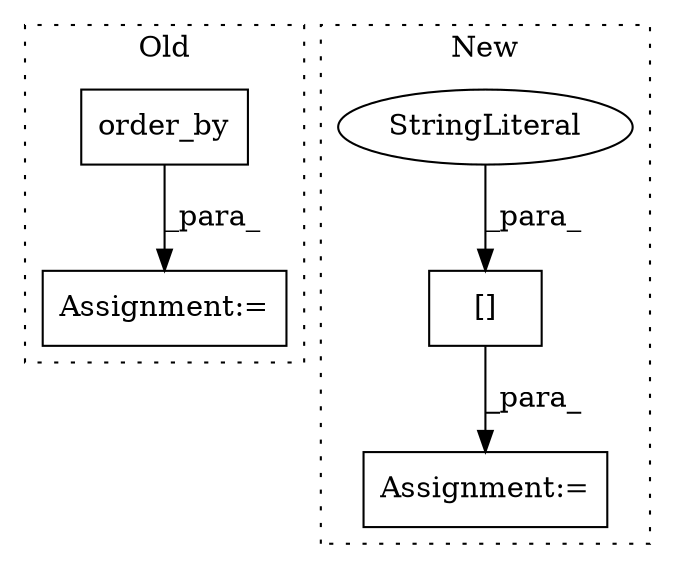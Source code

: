 digraph G {
subgraph cluster0 {
1 [label="order_by" a="32" s="15163,15185" l="9,1" shape="box"];
4 [label="Assignment:=" a="7" s="15138" l="1" shape="box"];
label = "Old";
style="dotted";
}
subgraph cluster1 {
2 [label="[]" a="2" s="11215,11243" l="12,1" shape="box"];
3 [label="StringLiteral" a="45" s="11227" l="16" shape="ellipse"];
5 [label="Assignment:=" a="7" s="11148,11244" l="53,2" shape="box"];
label = "New";
style="dotted";
}
1 -> 4 [label="_para_"];
2 -> 5 [label="_para_"];
3 -> 2 [label="_para_"];
}